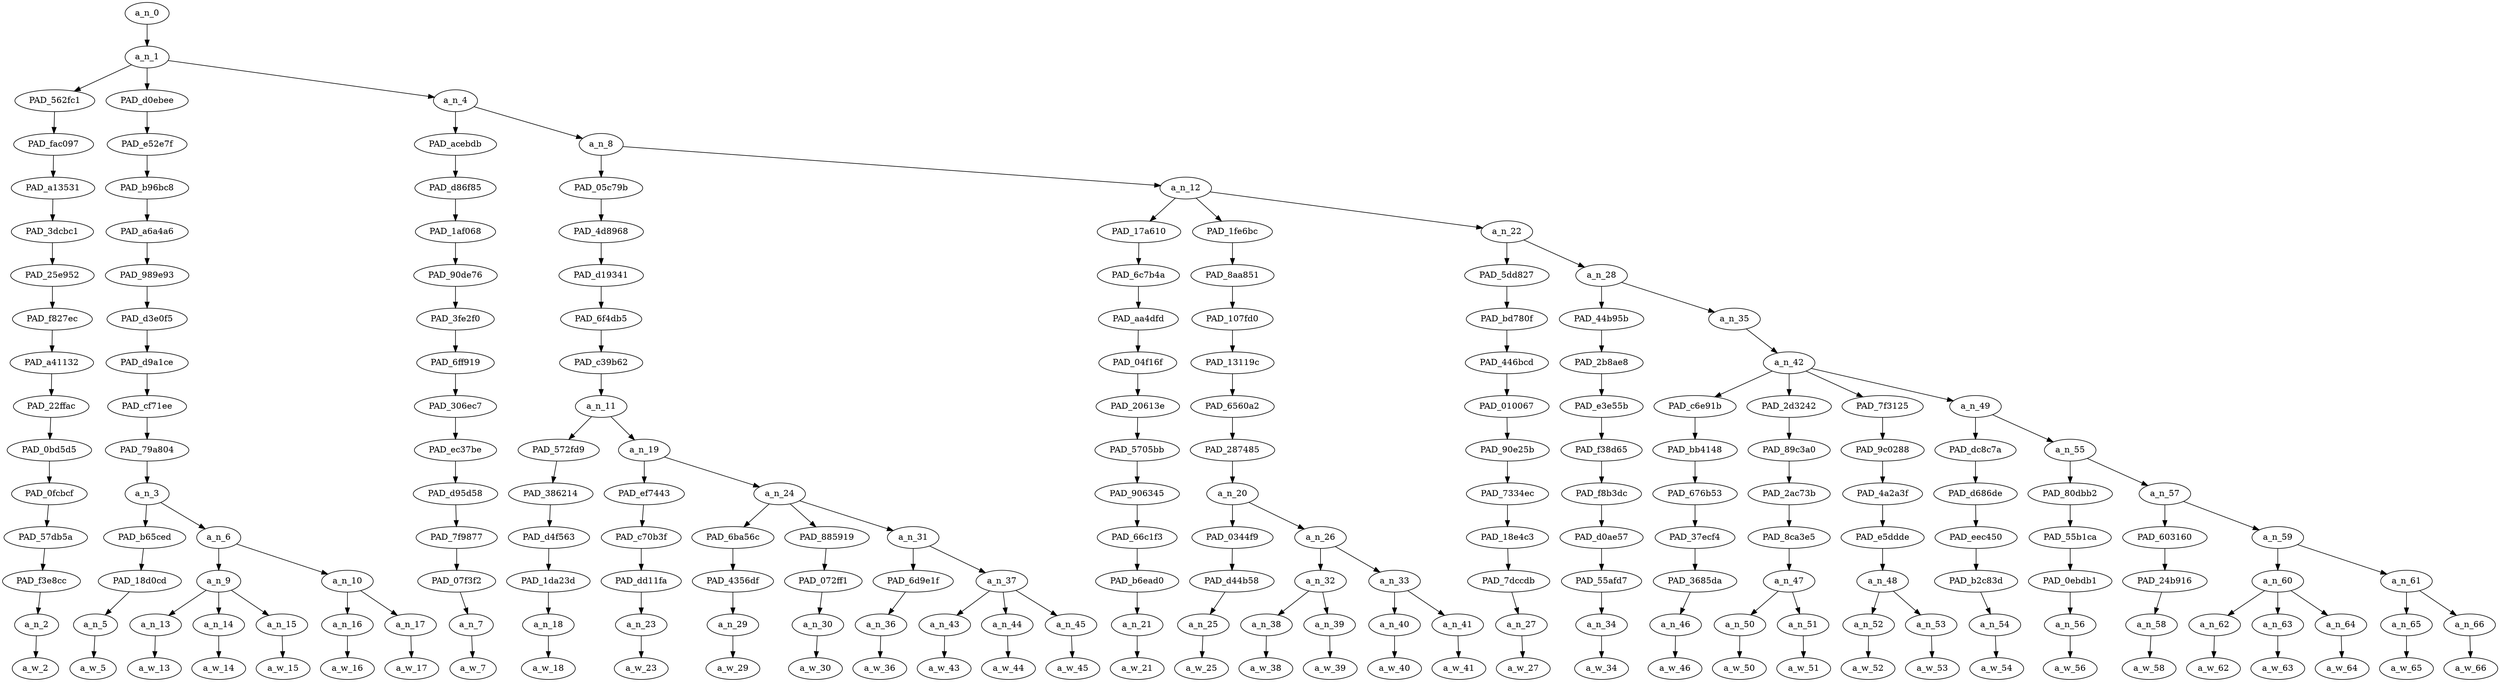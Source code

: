 strict digraph "" {
	a_n_0	[div_dir=-1,
		index=0,
		level=15,
		pos="4.512424045138888,15!",
		text_span="[0, 1, 2, 3, 4, 5, 6, 7, 8, 9, 10, 11, 12, 13, 14, 15, 16, 17, 18, 19, 20, 21, 22, 23, 24, 25, 26, 27, 28, 29, 30, 31, 32, 33, 34, \
35, 36]",
		value=0.99999999];
	a_n_1	[div_dir=-1,
		index=0,
		level=14,
		pos="4.512424045138888,14!",
		text_span="[0, 1, 2, 3, 4, 5, 6, 7, 8, 9, 10, 11, 12, 13, 14, 15, 16, 17, 18, 19, 20, 21, 22, 23, 24, 25, 26, 27, 28, 29, 30, 31, 32, 33, 34, \
35, 36]",
		value=0.99987854];
	a_n_0 -> a_n_1;
	PAD_562fc1	[div_dir=-1,
		index=0,
		level=13,
		pos="0.0,13!",
		text_span="[0]",
		value=0.02635521];
	a_n_1 -> PAD_562fc1;
	PAD_d0ebee	[div_dir=-1,
		index=1,
		level=13,
		pos="2.625,13!",
		text_span="[1, 2, 3, 4, 5, 6]",
		value=0.18145851];
	a_n_1 -> PAD_d0ebee;
	a_n_4	[div_dir=-1,
		index=2,
		level=13,
		pos="10.912272135416666,13!",
		text_span="[7, 8, 9, 10, 11, 12, 13, 14, 15, 16, 17, 18, 19, 20, 21, 22, 23, 24, 25, 26, 27, 28, 29, 30, 31, 32, 33, 34, 35, 36]",
		value=0.79194336];
	a_n_1 -> a_n_4;
	PAD_fac097	[div_dir=-1,
		index=0,
		level=12,
		pos="0.0,12!",
		text_span="[0]",
		value=0.02635521];
	PAD_562fc1 -> PAD_fac097;
	PAD_a13531	[div_dir=-1,
		index=0,
		level=11,
		pos="0.0,11!",
		text_span="[0]",
		value=0.02635521];
	PAD_fac097 -> PAD_a13531;
	PAD_3dcbc1	[div_dir=-1,
		index=0,
		level=10,
		pos="0.0,10!",
		text_span="[0]",
		value=0.02635521];
	PAD_a13531 -> PAD_3dcbc1;
	PAD_25e952	[div_dir=-1,
		index=0,
		level=9,
		pos="0.0,9!",
		text_span="[0]",
		value=0.02635521];
	PAD_3dcbc1 -> PAD_25e952;
	PAD_f827ec	[div_dir=-1,
		index=0,
		level=8,
		pos="0.0,8!",
		text_span="[0]",
		value=0.02635521];
	PAD_25e952 -> PAD_f827ec;
	PAD_a41132	[div_dir=-1,
		index=0,
		level=7,
		pos="0.0,7!",
		text_span="[0]",
		value=0.02635521];
	PAD_f827ec -> PAD_a41132;
	PAD_22ffac	[div_dir=-1,
		index=0,
		level=6,
		pos="0.0,6!",
		text_span="[0]",
		value=0.02635521];
	PAD_a41132 -> PAD_22ffac;
	PAD_0bd5d5	[div_dir=-1,
		index=0,
		level=5,
		pos="0.0,5!",
		text_span="[0]",
		value=0.02635521];
	PAD_22ffac -> PAD_0bd5d5;
	PAD_0fcbcf	[div_dir=-1,
		index=0,
		level=4,
		pos="0.0,4!",
		text_span="[0]",
		value=0.02635521];
	PAD_0bd5d5 -> PAD_0fcbcf;
	PAD_57db5a	[div_dir=-1,
		index=0,
		level=3,
		pos="0.0,3!",
		text_span="[0]",
		value=0.02635521];
	PAD_0fcbcf -> PAD_57db5a;
	PAD_f3e8cc	[div_dir=-1,
		index=0,
		level=2,
		pos="0.0,2!",
		text_span="[0]",
		value=0.02635521];
	PAD_57db5a -> PAD_f3e8cc;
	a_n_2	[div_dir=-1,
		index=0,
		level=1,
		pos="0.0,1!",
		text_span="[0]",
		value=0.02635521];
	PAD_f3e8cc -> a_n_2;
	a_w_2	[div_dir=0,
		index=0,
		level=0,
		pos="0,0!",
		text_span="[0]",
		value=looked];
	a_n_2 -> a_w_2;
	PAD_e52e7f	[div_dir=-1,
		index=1,
		level=12,
		pos="2.625,12!",
		text_span="[1, 2, 3, 4, 5, 6]",
		value=0.18145851];
	PAD_d0ebee -> PAD_e52e7f;
	PAD_b96bc8	[div_dir=-1,
		index=1,
		level=11,
		pos="2.625,11!",
		text_span="[1, 2, 3, 4, 5, 6]",
		value=0.18145851];
	PAD_e52e7f -> PAD_b96bc8;
	PAD_a6a4a6	[div_dir=-1,
		index=1,
		level=10,
		pos="2.625,10!",
		text_span="[1, 2, 3, 4, 5, 6]",
		value=0.18145851];
	PAD_b96bc8 -> PAD_a6a4a6;
	PAD_989e93	[div_dir=-1,
		index=1,
		level=9,
		pos="2.625,9!",
		text_span="[1, 2, 3, 4, 5, 6]",
		value=0.18145851];
	PAD_a6a4a6 -> PAD_989e93;
	PAD_d3e0f5	[div_dir=-1,
		index=1,
		level=8,
		pos="2.625,8!",
		text_span="[1, 2, 3, 4, 5, 6]",
		value=0.18145851];
	PAD_989e93 -> PAD_d3e0f5;
	PAD_d9a1ce	[div_dir=-1,
		index=1,
		level=7,
		pos="2.625,7!",
		text_span="[1, 2, 3, 4, 5, 6]",
		value=0.18145851];
	PAD_d3e0f5 -> PAD_d9a1ce;
	PAD_cf71ee	[div_dir=-1,
		index=1,
		level=6,
		pos="2.625,6!",
		text_span="[1, 2, 3, 4, 5, 6]",
		value=0.18145851];
	PAD_d9a1ce -> PAD_cf71ee;
	PAD_79a804	[div_dir=-1,
		index=1,
		level=5,
		pos="2.625,5!",
		text_span="[1, 2, 3, 4, 5, 6]",
		value=0.18145851];
	PAD_cf71ee -> PAD_79a804;
	a_n_3	[div_dir=-1,
		index=1,
		level=4,
		pos="2.625,4!",
		text_span="[1, 2, 3, 4, 5, 6]",
		value=0.18145851];
	PAD_79a804 -> a_n_3;
	PAD_b65ced	[div_dir=-1,
		index=1,
		level=3,
		pos="1.0,3!",
		text_span="[1]",
		value=0.01914650];
	a_n_3 -> PAD_b65ced;
	a_n_6	[div_dir=-1,
		index=2,
		level=3,
		pos="4.25,3!",
		text_span="[2, 3, 4, 5, 6]",
		value=0.16227844];
	a_n_3 -> a_n_6;
	PAD_18d0cd	[div_dir=-1,
		index=1,
		level=2,
		pos="1.0,2!",
		text_span="[1]",
		value=0.01914650];
	PAD_b65ced -> PAD_18d0cd;
	a_n_5	[div_dir=-1,
		index=1,
		level=1,
		pos="1.0,1!",
		text_span="[1]",
		value=0.01914650];
	PAD_18d0cd -> a_n_5;
	a_w_5	[div_dir=0,
		index=1,
		level=0,
		pos="1,0!",
		text_span="[1]",
		value=like];
	a_n_5 -> a_w_5;
	a_n_9	[div_dir=1,
		index=2,
		level=2,
		pos="3.0,2!",
		text_span="[2, 3, 4]",
		value=0.12755693];
	a_n_6 -> a_n_9;
	a_n_10	[div_dir=-1,
		index=3,
		level=2,
		pos="5.5,2!",
		text_span="[5, 6]",
		value=0.03472028];
	a_n_6 -> a_n_10;
	a_n_13	[div_dir=-1,
		index=2,
		level=1,
		pos="2.0,1!",
		text_span="[2]",
		value=0.02018269];
	a_n_9 -> a_n_13;
	a_n_14	[div_dir=1,
		index=3,
		level=1,
		pos="3.0,1!",
		text_span="[3]",
		value=0.04761680];
	a_n_9 -> a_n_14;
	a_n_15	[div_dir=1,
		index=4,
		level=1,
		pos="4.0,1!",
		text_span="[4]",
		value=0.05971307];
	a_n_9 -> a_n_15;
	a_w_13	[div_dir=0,
		index=2,
		level=0,
		pos="2,0!",
		text_span="[2]",
		value=a];
	a_n_13 -> a_w_13;
	a_w_14	[div_dir=0,
		index=3,
		level=0,
		pos="3,0!",
		text_span="[3]",
		value=religious];
	a_n_14 -> a_w_14;
	a_w_15	[div_dir=0,
		index=4,
		level=0,
		pos="4,0!",
		text_span="[4]",
		value=riot];
	a_n_15 -> a_w_15;
	a_n_16	[div_dir=-1,
		index=5,
		level=1,
		pos="5.0,1!",
		text_span="[5]",
		value=0.01456870];
	a_n_10 -> a_n_16;
	a_n_17	[div_dir=-1,
		index=6,
		level=1,
		pos="6.0,1!",
		text_span="[6]",
		value=0.02009666];
	a_n_10 -> a_n_17;
	a_w_16	[div_dir=0,
		index=5,
		level=0,
		pos="5,0!",
		text_span="[5]",
		value=to];
	a_n_16 -> a_w_16;
	a_w_17	[div_dir=0,
		index=6,
		level=0,
		pos="6,0!",
		text_span="[6]",
		value=me];
	a_n_17 -> a_w_17;
	PAD_acebdb	[div_dir=-1,
		index=2,
		level=12,
		pos="7.0,12!",
		text_span="[7]",
		value=0.01998856];
	a_n_4 -> PAD_acebdb;
	a_n_8	[div_dir=-1,
		index=3,
		level=12,
		pos="14.824544270833332,12!",
		text_span="[8, 9, 10, 11, 12, 13, 14, 15, 16, 17, 18, 19, 20, 21, 22, 23, 24, 25, 26, 27, 28, 29, 30, 31, 32, 33, 34, 35, 36]",
		value=0.77187327];
	a_n_4 -> a_n_8;
	PAD_d86f85	[div_dir=-1,
		index=2,
		level=11,
		pos="7.0,11!",
		text_span="[7]",
		value=0.01998856];
	PAD_acebdb -> PAD_d86f85;
	PAD_1af068	[div_dir=-1,
		index=2,
		level=10,
		pos="7.0,10!",
		text_span="[7]",
		value=0.01998856];
	PAD_d86f85 -> PAD_1af068;
	PAD_90de76	[div_dir=-1,
		index=2,
		level=9,
		pos="7.0,9!",
		text_span="[7]",
		value=0.01998856];
	PAD_1af068 -> PAD_90de76;
	PAD_3fe2f0	[div_dir=-1,
		index=2,
		level=8,
		pos="7.0,8!",
		text_span="[7]",
		value=0.01998856];
	PAD_90de76 -> PAD_3fe2f0;
	PAD_6ff919	[div_dir=-1,
		index=2,
		level=7,
		pos="7.0,7!",
		text_span="[7]",
		value=0.01998856];
	PAD_3fe2f0 -> PAD_6ff919;
	PAD_306ec7	[div_dir=-1,
		index=2,
		level=6,
		pos="7.0,6!",
		text_span="[7]",
		value=0.01998856];
	PAD_6ff919 -> PAD_306ec7;
	PAD_ec37be	[div_dir=-1,
		index=2,
		level=5,
		pos="7.0,5!",
		text_span="[7]",
		value=0.01998856];
	PAD_306ec7 -> PAD_ec37be;
	PAD_d95d58	[div_dir=-1,
		index=2,
		level=4,
		pos="7.0,4!",
		text_span="[7]",
		value=0.01998856];
	PAD_ec37be -> PAD_d95d58;
	PAD_7f9877	[div_dir=-1,
		index=3,
		level=3,
		pos="7.0,3!",
		text_span="[7]",
		value=0.01998856];
	PAD_d95d58 -> PAD_7f9877;
	PAD_07f3f2	[div_dir=-1,
		index=4,
		level=2,
		pos="7.0,2!",
		text_span="[7]",
		value=0.01998856];
	PAD_7f9877 -> PAD_07f3f2;
	a_n_7	[div_dir=-1,
		index=7,
		level=1,
		pos="7.0,1!",
		text_span="[7]",
		value=0.01998856];
	PAD_07f3f2 -> a_n_7;
	a_w_7	[div_dir=0,
		index=7,
		level=0,
		pos="7,0!",
		text_span="[7]",
		value=except];
	a_n_7 -> a_w_7;
	PAD_05c79b	[div_dir=-1,
		index=3,
		level=11,
		pos="9.083333333333334,11!",
		text_span="[8, 9, 10, 11, 12, 13, 14, 15]",
		value=0.25153769];
	a_n_8 -> PAD_05c79b;
	a_n_12	[div_dir=-1,
		index=4,
		level=11,
		pos="20.565755208333332,11!",
		text_span="[16, 17, 18, 19, 20, 21, 22, 23, 24, 25, 26, 27, 28, 29, 30, 31, 32, 33, 34, 35, 36]",
		value=0.52025880];
	a_n_8 -> a_n_12;
	PAD_4d8968	[div_dir=-1,
		index=3,
		level=10,
		pos="9.083333333333334,10!",
		text_span="[8, 9, 10, 11, 12, 13, 14, 15]",
		value=0.25153769];
	PAD_05c79b -> PAD_4d8968;
	PAD_d19341	[div_dir=-1,
		index=3,
		level=9,
		pos="9.083333333333334,9!",
		text_span="[8, 9, 10, 11, 12, 13, 14, 15]",
		value=0.25153769];
	PAD_4d8968 -> PAD_d19341;
	PAD_6f4db5	[div_dir=-1,
		index=3,
		level=8,
		pos="9.083333333333334,8!",
		text_span="[8, 9, 10, 11, 12, 13, 14, 15]",
		value=0.25153769];
	PAD_d19341 -> PAD_6f4db5;
	PAD_c39b62	[div_dir=-1,
		index=3,
		level=7,
		pos="9.083333333333334,7!",
		text_span="[8, 9, 10, 11, 12, 13, 14, 15]",
		value=0.25153769];
	PAD_6f4db5 -> PAD_c39b62;
	a_n_11	[div_dir=-1,
		index=3,
		level=6,
		pos="9.083333333333334,6!",
		text_span="[8, 9, 10, 11, 12, 13, 14, 15]",
		value=0.25153769];
	PAD_c39b62 -> a_n_11;
	PAD_572fd9	[div_dir=1,
		index=3,
		level=5,
		pos="8.0,5!",
		text_span="[8]",
		value=0.01084557];
	a_n_11 -> PAD_572fd9;
	a_n_19	[div_dir=-1,
		index=4,
		level=5,
		pos="10.166666666666668,5!",
		text_span="[9, 10, 11, 12, 13, 14, 15]",
		value=0.24067623];
	a_n_11 -> a_n_19;
	PAD_386214	[div_dir=1,
		index=3,
		level=4,
		pos="8.0,4!",
		text_span="[8]",
		value=0.01084557];
	PAD_572fd9 -> PAD_386214;
	PAD_d4f563	[div_dir=1,
		index=4,
		level=3,
		pos="8.0,3!",
		text_span="[8]",
		value=0.01084557];
	PAD_386214 -> PAD_d4f563;
	PAD_1da23d	[div_dir=1,
		index=5,
		level=2,
		pos="8.0,2!",
		text_span="[8]",
		value=0.01084557];
	PAD_d4f563 -> PAD_1da23d;
	a_n_18	[div_dir=1,
		index=8,
		level=1,
		pos="8.0,1!",
		text_span="[8]",
		value=0.01084557];
	PAD_1da23d -> a_n_18;
	a_w_18	[div_dir=0,
		index=8,
		level=0,
		pos="8,0!",
		text_span="[8]",
		value=that];
	a_n_18 -> a_w_18;
	PAD_ef7443	[div_dir=1,
		index=4,
		level=4,
		pos="9.0,4!",
		text_span="[9]",
		value=0.01190019];
	a_n_19 -> PAD_ef7443;
	a_n_24	[div_dir=-1,
		index=5,
		level=4,
		pos="11.333333333333334,4!",
		text_span="[10, 11, 12, 13, 14, 15]",
		value=0.22875673];
	a_n_19 -> a_n_24;
	PAD_c70b3f	[div_dir=1,
		index=5,
		level=3,
		pos="9.0,3!",
		text_span="[9]",
		value=0.01190019];
	PAD_ef7443 -> PAD_c70b3f;
	PAD_dd11fa	[div_dir=1,
		index=6,
		level=2,
		pos="9.0,2!",
		text_span="[9]",
		value=0.01190019];
	PAD_c70b3f -> PAD_dd11fa;
	a_n_23	[div_dir=1,
		index=9,
		level=1,
		pos="9.0,1!",
		text_span="[9]",
		value=0.01190019];
	PAD_dd11fa -> a_n_23;
	a_w_23	[div_dir=0,
		index=9,
		level=0,
		pos="9,0!",
		text_span="[9]",
		value=it];
	a_n_23 -> a_w_23;
	PAD_6ba56c	[div_dir=1,
		index=6,
		level=3,
		pos="10.0,3!",
		text_span="[10]",
		value=0.01466962];
	a_n_24 -> PAD_6ba56c;
	PAD_885919	[div_dir=1,
		index=7,
		level=3,
		pos="11.0,3!",
		text_span="[11]",
		value=0.01361854];
	a_n_24 -> PAD_885919;
	a_n_31	[div_dir=-1,
		index=8,
		level=3,
		pos="13.0,3!",
		text_span="[12, 13, 14, 15]",
		value=0.20043650];
	a_n_24 -> a_n_31;
	PAD_4356df	[div_dir=1,
		index=7,
		level=2,
		pos="10.0,2!",
		text_span="[10]",
		value=0.01466962];
	PAD_6ba56c -> PAD_4356df;
	a_n_29	[div_dir=1,
		index=10,
		level=1,
		pos="10.0,1!",
		text_span="[10]",
		value=0.01466962];
	PAD_4356df -> a_n_29;
	a_w_29	[div_dir=0,
		index=10,
		level=0,
		pos="10,0!",
		text_span="[10]",
		value=was];
	a_n_29 -> a_w_29;
	PAD_072ff1	[div_dir=1,
		index=8,
		level=2,
		pos="11.0,2!",
		text_span="[11]",
		value=0.01361854];
	PAD_885919 -> PAD_072ff1;
	a_n_30	[div_dir=1,
		index=11,
		level=1,
		pos="11.0,1!",
		text_span="[11]",
		value=0.01361854];
	PAD_072ff1 -> a_n_30;
	a_w_30	[div_dir=0,
		index=11,
		level=0,
		pos="11,0!",
		text_span="[11]",
		value=not];
	a_n_30 -> a_w_30;
	PAD_6d9e1f	[div_dir=1,
		index=9,
		level=2,
		pos="12.0,2!",
		text_span="[12]",
		value=0.01390853];
	a_n_31 -> PAD_6d9e1f;
	a_n_37	[div_dir=-1,
		index=10,
		level=2,
		pos="14.0,2!",
		text_span="[13, 14, 15]",
		value=0.18645187];
	a_n_31 -> a_n_37;
	a_n_36	[div_dir=1,
		index=12,
		level=1,
		pos="12.0,1!",
		text_span="[12]",
		value=0.01390853];
	PAD_6d9e1f -> a_n_36;
	a_w_36	[div_dir=0,
		index=12,
		level=0,
		pos="12,0!",
		text_span="[12]",
		value=in];
	a_n_36 -> a_w_36;
	a_n_43	[div_dir=1,
		index=13,
		level=1,
		pos="13.0,1!",
		text_span="[13]",
		value=0.02464437];
	a_n_37 -> a_n_43;
	a_n_44	[div_dir=-1,
		index=14,
		level=1,
		pos="14.0,1!",
		text_span="[14]",
		value=0.11390620];
	a_n_37 -> a_n_44;
	a_n_45	[div_dir=1,
		index=15,
		level=1,
		pos="15.0,1!",
		text_span="[15]",
		value=0.04777496];
	a_n_37 -> a_n_45;
	a_w_43	[div_dir=0,
		index=13,
		level=0,
		pos="13,0!",
		text_span="[13]",
		value=a1];
	a_n_43 -> a_w_43;
	a_w_44	[div_dir=0,
		index=14,
		level=0,
		pos="14,0!",
		text_span="[14]",
		value=muslim];
	a_n_44 -> a_w_44;
	a_w_45	[div_dir=0,
		index=15,
		level=0,
		pos="15,0!",
		text_span="[15]",
		value=country];
	a_n_45 -> a_w_45;
	PAD_17a610	[div_dir=1,
		index=5,
		level=10,
		pos="21.0,10!",
		text_span="[21]",
		value=0.01564782];
	a_n_12 -> PAD_17a610;
	PAD_1fe6bc	[div_dir=1,
		index=4,
		level=10,
		pos="17.25,10!",
		text_span="[16, 17, 18, 19, 20]",
		value=0.13084877];
	a_n_12 -> PAD_1fe6bc;
	a_n_22	[div_dir=-1,
		index=6,
		level=10,
		pos="23.447265625,10!",
		text_span="[22, 23, 24, 25, 26, 27, 28, 29, 30, 31, 32, 33, 34, 35, 36]",
		value=0.37368316];
	a_n_12 -> a_n_22;
	PAD_6c7b4a	[div_dir=1,
		index=5,
		level=9,
		pos="21.0,9!",
		text_span="[21]",
		value=0.01564782];
	PAD_17a610 -> PAD_6c7b4a;
	PAD_aa4dfd	[div_dir=1,
		index=5,
		level=8,
		pos="21.0,8!",
		text_span="[21]",
		value=0.01564782];
	PAD_6c7b4a -> PAD_aa4dfd;
	PAD_04f16f	[div_dir=1,
		index=5,
		level=7,
		pos="21.0,7!",
		text_span="[21]",
		value=0.01564782];
	PAD_aa4dfd -> PAD_04f16f;
	PAD_20613e	[div_dir=1,
		index=5,
		level=6,
		pos="21.0,6!",
		text_span="[21]",
		value=0.01564782];
	PAD_04f16f -> PAD_20613e;
	PAD_5705bb	[div_dir=1,
		index=6,
		level=5,
		pos="21.0,5!",
		text_span="[21]",
		value=0.01564782];
	PAD_20613e -> PAD_5705bb;
	PAD_906345	[div_dir=1,
		index=7,
		level=4,
		pos="21.0,4!",
		text_span="[21]",
		value=0.01564782];
	PAD_5705bb -> PAD_906345;
	PAD_66c1f3	[div_dir=1,
		index=11,
		level=3,
		pos="21.0,3!",
		text_span="[21]",
		value=0.01564782];
	PAD_906345 -> PAD_66c1f3;
	PAD_b6ead0	[div_dir=1,
		index=14,
		level=2,
		pos="21.0,2!",
		text_span="[21]",
		value=0.01564782];
	PAD_66c1f3 -> PAD_b6ead0;
	a_n_21	[div_dir=1,
		index=21,
		level=1,
		pos="21.0,1!",
		text_span="[21]",
		value=0.01564782];
	PAD_b6ead0 -> a_n_21;
	a_w_21	[div_dir=0,
		index=21,
		level=0,
		pos="21,0!",
		text_span="[21]",
		value=or];
	a_n_21 -> a_w_21;
	PAD_8aa851	[div_dir=1,
		index=4,
		level=9,
		pos="17.25,9!",
		text_span="[16, 17, 18, 19, 20]",
		value=0.13084877];
	PAD_1fe6bc -> PAD_8aa851;
	PAD_107fd0	[div_dir=1,
		index=4,
		level=8,
		pos="17.25,8!",
		text_span="[16, 17, 18, 19, 20]",
		value=0.13084877];
	PAD_8aa851 -> PAD_107fd0;
	PAD_13119c	[div_dir=1,
		index=4,
		level=7,
		pos="17.25,7!",
		text_span="[16, 17, 18, 19, 20]",
		value=0.13084877];
	PAD_107fd0 -> PAD_13119c;
	PAD_6560a2	[div_dir=1,
		index=4,
		level=6,
		pos="17.25,6!",
		text_span="[16, 17, 18, 19, 20]",
		value=0.13084877];
	PAD_13119c -> PAD_6560a2;
	PAD_287485	[div_dir=1,
		index=5,
		level=5,
		pos="17.25,5!",
		text_span="[16, 17, 18, 19, 20]",
		value=0.13084877];
	PAD_6560a2 -> PAD_287485;
	a_n_20	[div_dir=1,
		index=6,
		level=4,
		pos="17.25,4!",
		text_span="[16, 17, 18, 19, 20]",
		value=0.13084877];
	PAD_287485 -> a_n_20;
	PAD_0344f9	[div_dir=1,
		index=9,
		level=3,
		pos="16.0,3!",
		text_span="[16]",
		value=0.04270540];
	a_n_20 -> PAD_0344f9;
	a_n_26	[div_dir=-1,
		index=10,
		level=3,
		pos="18.5,3!",
		text_span="[17, 18, 19, 20]",
		value=0.08814005];
	a_n_20 -> a_n_26;
	PAD_d44b58	[div_dir=1,
		index=11,
		level=2,
		pos="16.0,2!",
		text_span="[16]",
		value=0.04270540];
	PAD_0344f9 -> PAD_d44b58;
	a_n_25	[div_dir=1,
		index=16,
		level=1,
		pos="16.0,1!",
		text_span="[16]",
		value=0.04270540];
	PAD_d44b58 -> a_n_25;
	a_w_25	[div_dir=0,
		index=16,
		level=0,
		pos="16,0!",
		text_span="[16]",
		value=theres];
	a_n_25 -> a_w_25;
	a_n_32	[div_dir=-1,
		index=12,
		level=2,
		pos="17.5,2!",
		text_span="[17, 18]",
		value=0.05041846];
	a_n_26 -> a_n_32;
	a_n_33	[div_dir=1,
		index=13,
		level=2,
		pos="19.5,2!",
		text_span="[19, 20]",
		value=0.03768974];
	a_n_26 -> a_n_33;
	a_n_38	[div_dir=-1,
		index=17,
		level=1,
		pos="17.0,1!",
		text_span="[17]",
		value=0.02364466];
	a_n_32 -> a_n_38;
	a_n_39	[div_dir=1,
		index=18,
		level=1,
		pos="18.0,1!",
		text_span="[18]",
		value=0.02671549];
	a_n_32 -> a_n_39;
	a_w_38	[div_dir=0,
		index=17,
		level=0,
		pos="17,0!",
		text_span="[17]",
		value=your];
	a_n_38 -> a_w_38;
	a_w_39	[div_dir=0,
		index=18,
		level=0,
		pos="18,0!",
		text_span="[18]",
		value=freedom];
	a_n_39 -> a_w_39;
	a_n_40	[div_dir=1,
		index=19,
		level=1,
		pos="19.0,1!",
		text_span="[19]",
		value=0.01199680];
	a_n_33 -> a_n_40;
	a_n_41	[div_dir=1,
		index=20,
		level=1,
		pos="20.0,1!",
		text_span="[20]",
		value=0.02567950];
	a_n_33 -> a_n_41;
	a_w_40	[div_dir=0,
		index=19,
		level=0,
		pos="19,0!",
		text_span="[19]",
		value=of];
	a_n_40 -> a_w_40;
	a_w_41	[div_dir=0,
		index=20,
		level=0,
		pos="20,0!",
		text_span="[20]",
		value=speech];
	a_n_41 -> a_w_41;
	PAD_5dd827	[div_dir=1,
		index=6,
		level=9,
		pos="22.0,9!",
		text_span="[22]",
		value=0.01214784];
	a_n_22 -> PAD_5dd827;
	a_n_28	[div_dir=-1,
		index=7,
		level=9,
		pos="24.89453125,9!",
		text_span="[23, 24, 25, 26, 27, 28, 29, 30, 31, 32, 33, 34, 35, 36]",
		value=0.36142161];
	a_n_22 -> a_n_28;
	PAD_bd780f	[div_dir=1,
		index=6,
		level=8,
		pos="22.0,8!",
		text_span="[22]",
		value=0.01214784];
	PAD_5dd827 -> PAD_bd780f;
	PAD_446bcd	[div_dir=1,
		index=6,
		level=7,
		pos="22.0,7!",
		text_span="[22]",
		value=0.01214784];
	PAD_bd780f -> PAD_446bcd;
	PAD_010067	[div_dir=1,
		index=6,
		level=6,
		pos="22.0,6!",
		text_span="[22]",
		value=0.01214784];
	PAD_446bcd -> PAD_010067;
	PAD_90e25b	[div_dir=1,
		index=7,
		level=5,
		pos="22.0,5!",
		text_span="[22]",
		value=0.01214784];
	PAD_010067 -> PAD_90e25b;
	PAD_7334ec	[div_dir=1,
		index=8,
		level=4,
		pos="22.0,4!",
		text_span="[22]",
		value=0.01214784];
	PAD_90e25b -> PAD_7334ec;
	PAD_18e4c3	[div_dir=1,
		index=12,
		level=3,
		pos="22.0,3!",
		text_span="[22]",
		value=0.01214784];
	PAD_7334ec -> PAD_18e4c3;
	PAD_7dccdb	[div_dir=1,
		index=15,
		level=2,
		pos="22.0,2!",
		text_span="[22]",
		value=0.01214784];
	PAD_18e4c3 -> PAD_7dccdb;
	a_n_27	[div_dir=1,
		index=22,
		level=1,
		pos="22.0,1!",
		text_span="[22]",
		value=0.01214784];
	PAD_7dccdb -> a_n_27;
	a_w_27	[div_dir=0,
		index=22,
		level=0,
		pos="22,0!",
		text_span="[22]",
		value=to1];
	a_n_27 -> a_w_27;
	PAD_44b95b	[div_dir=-1,
		index=7,
		level=8,
		pos="23.0,8!",
		text_span="[23]",
		value=0.05740665];
	a_n_28 -> PAD_44b95b;
	a_n_35	[div_dir=-1,
		index=8,
		level=8,
		pos="26.7890625,8!",
		text_span="[24, 25, 26, 27, 28, 29, 30, 31, 32, 33, 34, 35, 36]",
		value=0.30389414];
	a_n_28 -> a_n_35;
	PAD_2b8ae8	[div_dir=-1,
		index=7,
		level=7,
		pos="23.0,7!",
		text_span="[23]",
		value=0.05740665];
	PAD_44b95b -> PAD_2b8ae8;
	PAD_e3e55b	[div_dir=-1,
		index=7,
		level=6,
		pos="23.0,6!",
		text_span="[23]",
		value=0.05740665];
	PAD_2b8ae8 -> PAD_e3e55b;
	PAD_f38d65	[div_dir=-1,
		index=8,
		level=5,
		pos="23.0,5!",
		text_span="[23]",
		value=0.05740665];
	PAD_e3e55b -> PAD_f38d65;
	PAD_f8b3dc	[div_dir=-1,
		index=9,
		level=4,
		pos="23.0,4!",
		text_span="[23]",
		value=0.05740665];
	PAD_f38d65 -> PAD_f8b3dc;
	PAD_d0ae57	[div_dir=-1,
		index=13,
		level=3,
		pos="23.0,3!",
		text_span="[23]",
		value=0.05740665];
	PAD_f8b3dc -> PAD_d0ae57;
	PAD_55afd7	[div_dir=-1,
		index=16,
		level=2,
		pos="23.0,2!",
		text_span="[23]",
		value=0.05740665];
	PAD_d0ae57 -> PAD_55afd7;
	a_n_34	[div_dir=-1,
		index=23,
		level=1,
		pos="23.0,1!",
		text_span="[23]",
		value=0.05740665];
	PAD_55afd7 -> a_n_34;
	a_w_34	[div_dir=0,
		index=23,
		level=0,
		pos="23,0!",
		text_span="[23]",
		value=congregate];
	a_n_34 -> a_w_34;
	a_n_42	[div_dir=-1,
		index=8,
		level=7,
		pos="26.7890625,7!",
		text_span="[24, 25, 26, 27, 28, 29, 30, 31, 32, 33, 34, 35, 36]",
		value=0.30377000];
	a_n_35 -> a_n_42;
	PAD_c6e91b	[div_dir=1,
		index=8,
		level=6,
		pos="24.0,6!",
		text_span="[24]",
		value=0.02190306];
	a_n_42 -> PAD_c6e91b;
	PAD_2d3242	[div_dir=-1,
		index=9,
		level=6,
		pos="25.5,6!",
		text_span="[25, 26]",
		value=0.03347299];
	a_n_42 -> PAD_2d3242;
	PAD_7f3125	[div_dir=-1,
		index=10,
		level=6,
		pos="27.5,6!",
		text_span="[27, 28]",
		value=0.03618832];
	a_n_42 -> PAD_7f3125;
	a_n_49	[div_dir=-1,
		index=11,
		level=6,
		pos="30.15625,6!",
		text_span="[29, 30, 31, 32, 33, 34, 35, 36]",
		value=0.21208150];
	a_n_42 -> a_n_49;
	PAD_bb4148	[div_dir=1,
		index=9,
		level=5,
		pos="24.0,5!",
		text_span="[24]",
		value=0.02190306];
	PAD_c6e91b -> PAD_bb4148;
	PAD_676b53	[div_dir=1,
		index=10,
		level=4,
		pos="24.0,4!",
		text_span="[24]",
		value=0.02190306];
	PAD_bb4148 -> PAD_676b53;
	PAD_37ecf4	[div_dir=1,
		index=14,
		level=3,
		pos="24.0,3!",
		text_span="[24]",
		value=0.02190306];
	PAD_676b53 -> PAD_37ecf4;
	PAD_3685da	[div_dir=1,
		index=17,
		level=2,
		pos="24.0,2!",
		text_span="[24]",
		value=0.02190306];
	PAD_37ecf4 -> PAD_3685da;
	a_n_46	[div_dir=1,
		index=24,
		level=1,
		pos="24.0,1!",
		text_span="[24]",
		value=0.02190306];
	PAD_3685da -> a_n_46;
	a_w_46	[div_dir=0,
		index=24,
		level=0,
		pos="24,0!",
		text_span="[24]",
		value=imposing];
	a_n_46 -> a_w_46;
	PAD_89c3a0	[div_dir=-1,
		index=10,
		level=5,
		pos="25.5,5!",
		text_span="[25, 26]",
		value=0.03347299];
	PAD_2d3242 -> PAD_89c3a0;
	PAD_2ac73b	[div_dir=-1,
		index=11,
		level=4,
		pos="25.5,4!",
		text_span="[25, 26]",
		value=0.03347299];
	PAD_89c3a0 -> PAD_2ac73b;
	PAD_8ca3e5	[div_dir=-1,
		index=15,
		level=3,
		pos="25.5,3!",
		text_span="[25, 26]",
		value=0.03347299];
	PAD_2ac73b -> PAD_8ca3e5;
	a_n_47	[div_dir=-1,
		index=18,
		level=2,
		pos="25.5,2!",
		text_span="[25, 26]",
		value=0.03347299];
	PAD_8ca3e5 -> a_n_47;
	a_n_50	[div_dir=-1,
		index=25,
		level=1,
		pos="25.0,1!",
		text_span="[25]",
		value=0.01341721];
	a_n_47 -> a_n_50;
	a_n_51	[div_dir=-1,
		index=26,
		level=1,
		pos="26.0,1!",
		text_span="[26]",
		value=0.02002004];
	a_n_47 -> a_n_51;
	a_w_50	[div_dir=0,
		index=25,
		level=0,
		pos="25,0!",
		text_span="[25]",
		value=their];
	a_n_50 -> a_w_50;
	a_w_51	[div_dir=0,
		index=26,
		level=0,
		pos="26,0!",
		text_span="[26]",
		value=will];
	a_n_51 -> a_w_51;
	PAD_9c0288	[div_dir=-1,
		index=11,
		level=5,
		pos="27.5,5!",
		text_span="[27, 28]",
		value=0.03618832];
	PAD_7f3125 -> PAD_9c0288;
	PAD_4a2a3f	[div_dir=-1,
		index=12,
		level=4,
		pos="27.5,4!",
		text_span="[27, 28]",
		value=0.03618832];
	PAD_9c0288 -> PAD_4a2a3f;
	PAD_e5ddde	[div_dir=-1,
		index=16,
		level=3,
		pos="27.5,3!",
		text_span="[27, 28]",
		value=0.03618832];
	PAD_4a2a3f -> PAD_e5ddde;
	a_n_48	[div_dir=-1,
		index=19,
		level=2,
		pos="27.5,2!",
		text_span="[27, 28]",
		value=0.03618832];
	PAD_e5ddde -> a_n_48;
	a_n_52	[div_dir=1,
		index=27,
		level=1,
		pos="27.0,1!",
		text_span="[27]",
		value=0.01302033];
	a_n_48 -> a_n_52;
	a_n_53	[div_dir=-1,
		index=28,
		level=1,
		pos="28.0,1!",
		text_span="[28]",
		value=0.02305907];
	a_n_48 -> a_n_53;
	a_w_52	[div_dir=0,
		index=27,
		level=0,
		pos="27,0!",
		text_span="[27]",
		value=on];
	a_n_52 -> a_w_52;
	a_w_53	[div_dir=0,
		index=28,
		level=0,
		pos="28,0!",
		text_span="[28]",
		value=others];
	a_n_53 -> a_w_53;
	PAD_dc8c7a	[div_dir=1,
		index=12,
		level=5,
		pos="29.0,5!",
		text_span="[29]",
		value=0.01831237];
	a_n_49 -> PAD_dc8c7a;
	a_n_55	[div_dir=-1,
		index=13,
		level=5,
		pos="31.3125,5!",
		text_span="[30, 31, 32, 33, 34, 35, 36]",
		value=0.19366276];
	a_n_49 -> a_n_55;
	PAD_d686de	[div_dir=1,
		index=13,
		level=4,
		pos="29.0,4!",
		text_span="[29]",
		value=0.01831237];
	PAD_dc8c7a -> PAD_d686de;
	PAD_eec450	[div_dir=1,
		index=17,
		level=3,
		pos="29.0,3!",
		text_span="[29]",
		value=0.01831237];
	PAD_d686de -> PAD_eec450;
	PAD_b2c83d	[div_dir=1,
		index=20,
		level=2,
		pos="29.0,2!",
		text_span="[29]",
		value=0.01831237];
	PAD_eec450 -> PAD_b2c83d;
	a_n_54	[div_dir=1,
		index=29,
		level=1,
		pos="29.0,1!",
		text_span="[29]",
		value=0.01831237];
	PAD_b2c83d -> a_n_54;
	a_w_54	[div_dir=0,
		index=29,
		level=0,
		pos="29,0!",
		text_span="[29]",
		value=its];
	a_n_54 -> a_w_54;
	PAD_80dbb2	[div_dir=-1,
		index=14,
		level=4,
		pos="30.0,4!",
		text_span="[30]",
		value=0.01818439];
	a_n_55 -> PAD_80dbb2;
	a_n_57	[div_dir=-1,
		index=15,
		level=4,
		pos="32.625,4!",
		text_span="[31, 32, 33, 34, 35, 36]",
		value=0.17532381];
	a_n_55 -> a_n_57;
	PAD_55b1ca	[div_dir=-1,
		index=18,
		level=3,
		pos="30.0,3!",
		text_span="[30]",
		value=0.01818439];
	PAD_80dbb2 -> PAD_55b1ca;
	PAD_0ebdb1	[div_dir=-1,
		index=21,
		level=2,
		pos="30.0,2!",
		text_span="[30]",
		value=0.01818439];
	PAD_55b1ca -> PAD_0ebdb1;
	a_n_56	[div_dir=-1,
		index=30,
		level=1,
		pos="30.0,1!",
		text_span="[30]",
		value=0.01818439];
	PAD_0ebdb1 -> a_n_56;
	a_w_56	[div_dir=0,
		index=30,
		level=0,
		pos="30,0!",
		text_span="[30]",
		value=coming];
	a_n_56 -> a_w_56;
	PAD_603160	[div_dir=-1,
		index=19,
		level=3,
		pos="31.0,3!",
		text_span="[31]",
		value=0.01699408];
	a_n_57 -> PAD_603160;
	a_n_59	[div_dir=-1,
		index=20,
		level=3,
		pos="34.25,3!",
		text_span="[32, 33, 34, 35, 36]",
		value=0.15817049];
	a_n_57 -> a_n_59;
	PAD_24b916	[div_dir=-1,
		index=22,
		level=2,
		pos="31.0,2!",
		text_span="[31]",
		value=0.01699408];
	PAD_603160 -> PAD_24b916;
	a_n_58	[div_dir=-1,
		index=31,
		level=1,
		pos="31.0,1!",
		text_span="[31]",
		value=0.01699408];
	PAD_24b916 -> a_n_58;
	a_w_58	[div_dir=0,
		index=31,
		level=0,
		pos="31,0!",
		text_span="[31]",
		value=to2];
	a_n_58 -> a_w_58;
	a_n_60	[div_dir=-1,
		index=23,
		level=2,
		pos="33.0,2!",
		text_span="[32, 33, 34]",
		value=0.10438217];
	a_n_59 -> a_n_60;
	a_n_61	[div_dir=-1,
		index=24,
		level=2,
		pos="35.5,2!",
		text_span="[35, 36]",
		value=0.05365117];
	a_n_59 -> a_n_61;
	a_n_62	[div_dir=-1,
		index=32,
		level=1,
		pos="32.0,1!",
		text_span="[32]",
		value=0.01812519];
	a_n_60 -> a_n_62;
	a_n_63	[div_dir=-1,
		index=33,
		level=1,
		pos="33.0,1!",
		text_span="[33]",
		value=0.04467683];
	a_n_60 -> a_n_63;
	a_n_64	[div_dir=1,
		index=34,
		level=1,
		pos="34.0,1!",
		text_span="[34]",
		value=0.04155024];
	a_n_60 -> a_n_64;
	a_w_62	[div_dir=0,
		index=32,
		level=0,
		pos="32,0!",
		text_span="[32]",
		value=a2];
	a_n_62 -> a_w_62;
	a_w_63	[div_dir=0,
		index=33,
		level=0,
		pos="33,0!",
		text_span="[33]",
		value=western];
	a_n_63 -> a_w_63;
	a_w_64	[div_dir=0,
		index=34,
		level=0,
		pos="34,0!",
		text_span="[34]",
		value=nation];
	a_n_64 -> a_w_64;
	a_n_65	[div_dir=-1,
		index=35,
		level=1,
		pos="35.0,1!",
		text_span="[35]",
		value=0.02395902];
	a_n_61 -> a_n_65;
	a_n_66	[div_dir=-1,
		index=36,
		level=1,
		pos="36.0,1!",
		text_span="[36]",
		value=0.02951397];
	a_n_61 -> a_n_66;
	a_w_65	[div_dir=0,
		index=35,
		level=0,
		pos="35,0!",
		text_span="[35]",
		value=near];
	a_n_65 -> a_w_65;
	a_w_66	[div_dir=0,
		index=36,
		level=0,
		pos="36,0!",
		text_span="[36]",
		value=you];
	a_n_66 -> a_w_66;
}
